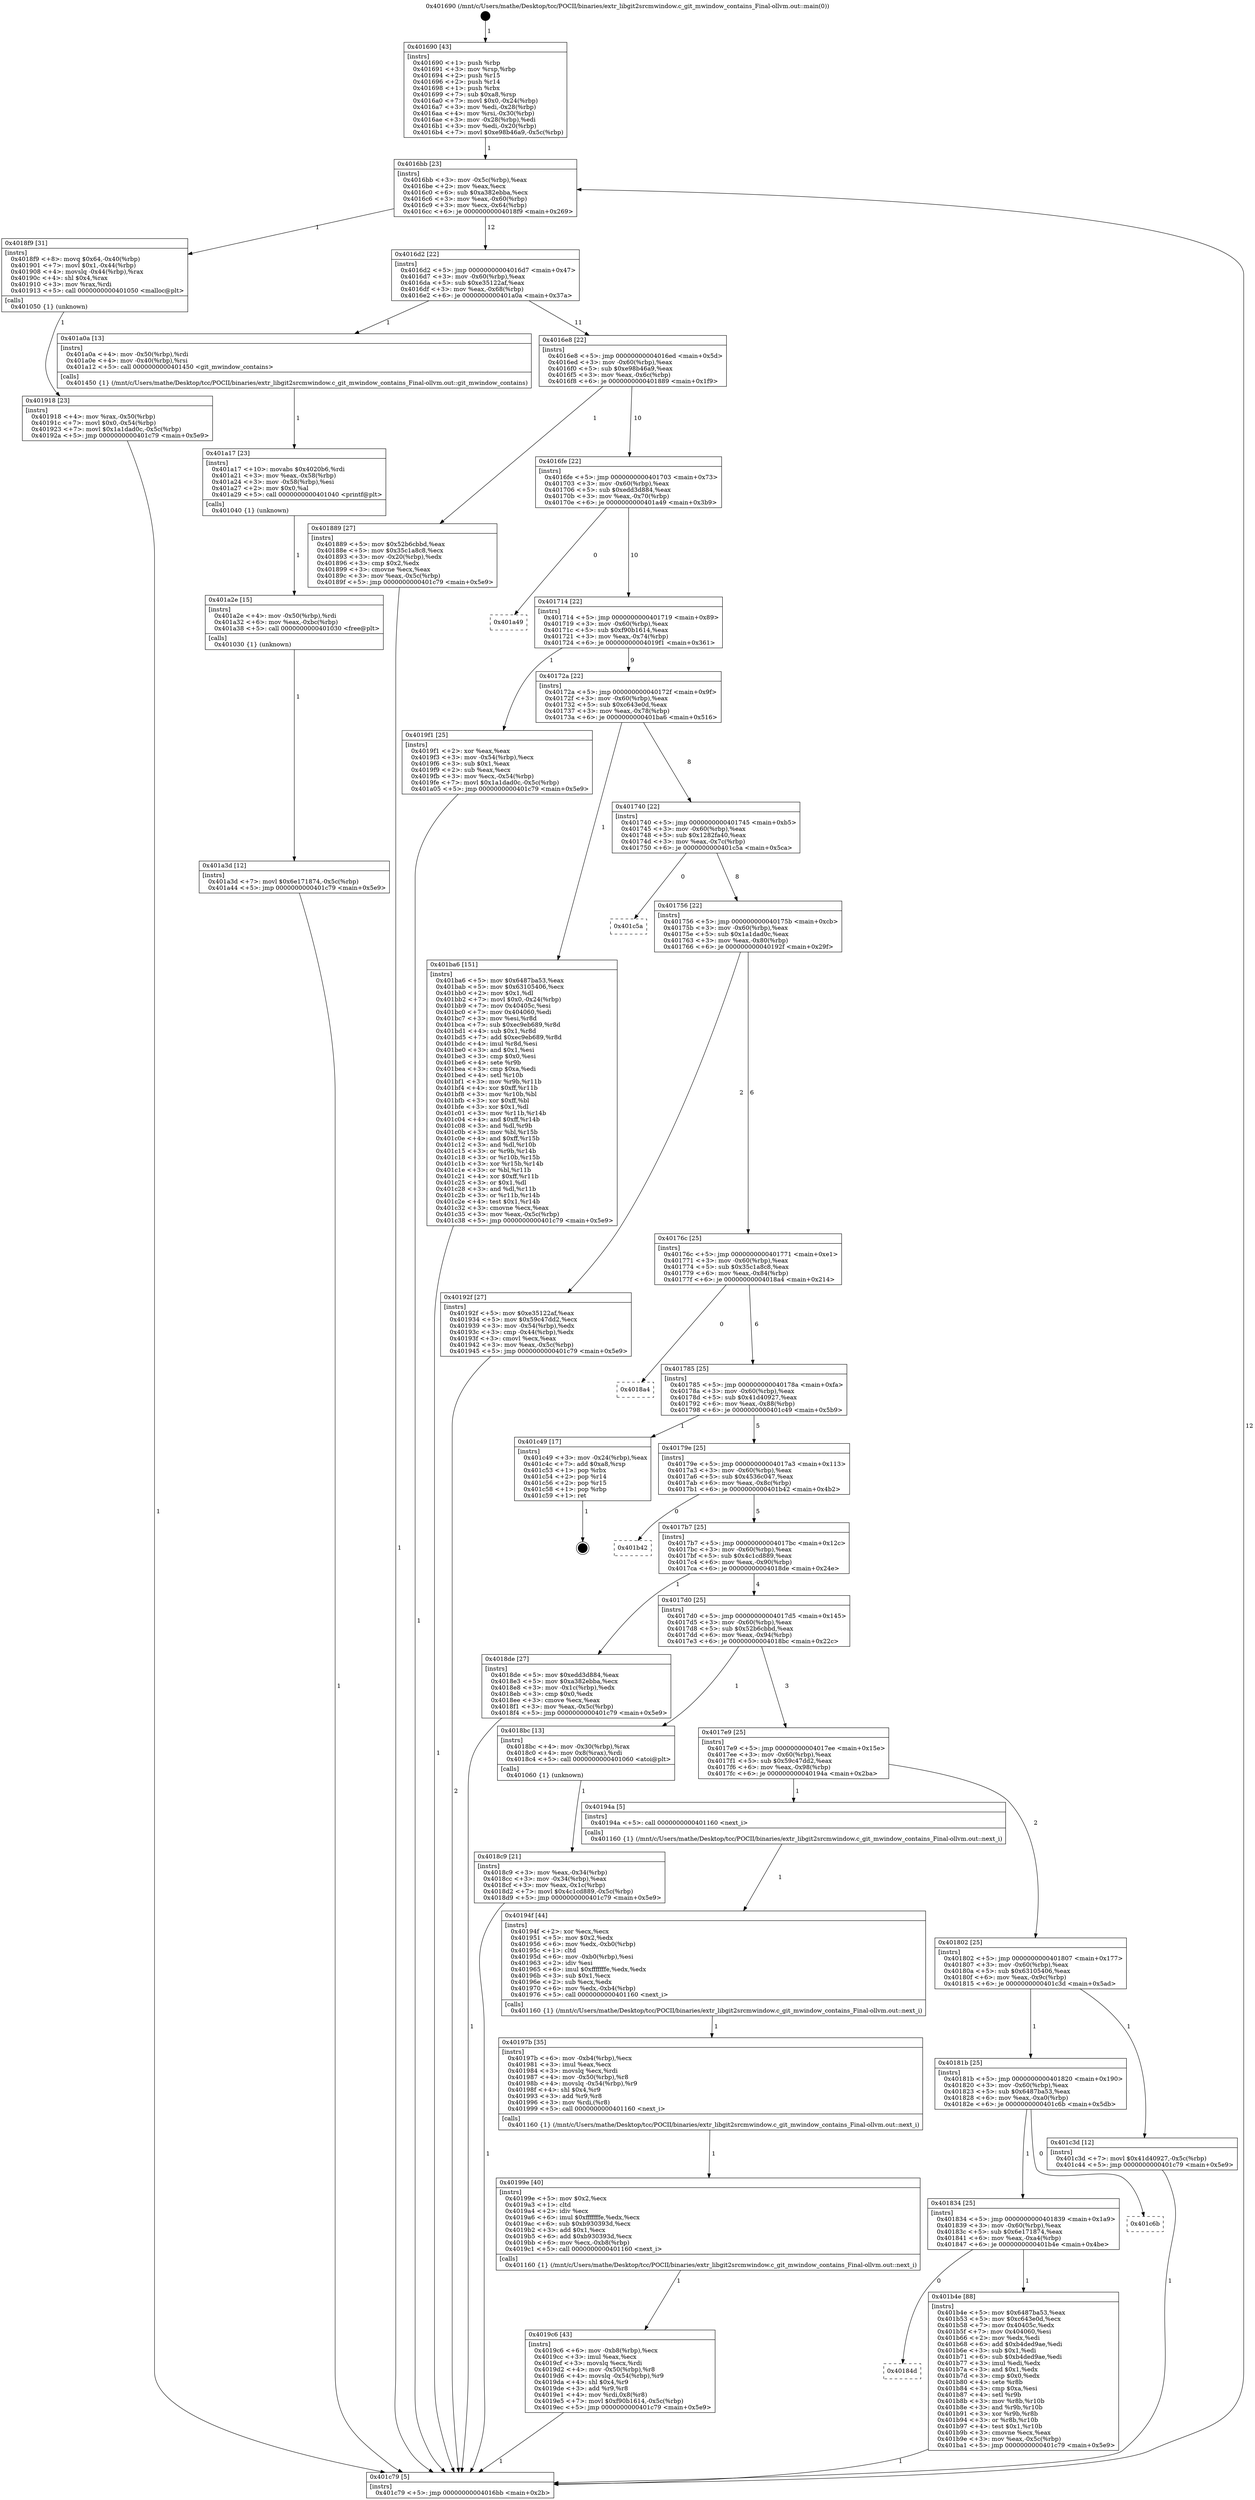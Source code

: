 digraph "0x401690" {
  label = "0x401690 (/mnt/c/Users/mathe/Desktop/tcc/POCII/binaries/extr_libgit2srcmwindow.c_git_mwindow_contains_Final-ollvm.out::main(0))"
  labelloc = "t"
  node[shape=record]

  Entry [label="",width=0.3,height=0.3,shape=circle,fillcolor=black,style=filled]
  "0x4016bb" [label="{
     0x4016bb [23]\l
     | [instrs]\l
     &nbsp;&nbsp;0x4016bb \<+3\>: mov -0x5c(%rbp),%eax\l
     &nbsp;&nbsp;0x4016be \<+2\>: mov %eax,%ecx\l
     &nbsp;&nbsp;0x4016c0 \<+6\>: sub $0xa382ebba,%ecx\l
     &nbsp;&nbsp;0x4016c6 \<+3\>: mov %eax,-0x60(%rbp)\l
     &nbsp;&nbsp;0x4016c9 \<+3\>: mov %ecx,-0x64(%rbp)\l
     &nbsp;&nbsp;0x4016cc \<+6\>: je 00000000004018f9 \<main+0x269\>\l
  }"]
  "0x4018f9" [label="{
     0x4018f9 [31]\l
     | [instrs]\l
     &nbsp;&nbsp;0x4018f9 \<+8\>: movq $0x64,-0x40(%rbp)\l
     &nbsp;&nbsp;0x401901 \<+7\>: movl $0x1,-0x44(%rbp)\l
     &nbsp;&nbsp;0x401908 \<+4\>: movslq -0x44(%rbp),%rax\l
     &nbsp;&nbsp;0x40190c \<+4\>: shl $0x4,%rax\l
     &nbsp;&nbsp;0x401910 \<+3\>: mov %rax,%rdi\l
     &nbsp;&nbsp;0x401913 \<+5\>: call 0000000000401050 \<malloc@plt\>\l
     | [calls]\l
     &nbsp;&nbsp;0x401050 \{1\} (unknown)\l
  }"]
  "0x4016d2" [label="{
     0x4016d2 [22]\l
     | [instrs]\l
     &nbsp;&nbsp;0x4016d2 \<+5\>: jmp 00000000004016d7 \<main+0x47\>\l
     &nbsp;&nbsp;0x4016d7 \<+3\>: mov -0x60(%rbp),%eax\l
     &nbsp;&nbsp;0x4016da \<+5\>: sub $0xe35122af,%eax\l
     &nbsp;&nbsp;0x4016df \<+3\>: mov %eax,-0x68(%rbp)\l
     &nbsp;&nbsp;0x4016e2 \<+6\>: je 0000000000401a0a \<main+0x37a\>\l
  }"]
  Exit [label="",width=0.3,height=0.3,shape=circle,fillcolor=black,style=filled,peripheries=2]
  "0x401a0a" [label="{
     0x401a0a [13]\l
     | [instrs]\l
     &nbsp;&nbsp;0x401a0a \<+4\>: mov -0x50(%rbp),%rdi\l
     &nbsp;&nbsp;0x401a0e \<+4\>: mov -0x40(%rbp),%rsi\l
     &nbsp;&nbsp;0x401a12 \<+5\>: call 0000000000401450 \<git_mwindow_contains\>\l
     | [calls]\l
     &nbsp;&nbsp;0x401450 \{1\} (/mnt/c/Users/mathe/Desktop/tcc/POCII/binaries/extr_libgit2srcmwindow.c_git_mwindow_contains_Final-ollvm.out::git_mwindow_contains)\l
  }"]
  "0x4016e8" [label="{
     0x4016e8 [22]\l
     | [instrs]\l
     &nbsp;&nbsp;0x4016e8 \<+5\>: jmp 00000000004016ed \<main+0x5d\>\l
     &nbsp;&nbsp;0x4016ed \<+3\>: mov -0x60(%rbp),%eax\l
     &nbsp;&nbsp;0x4016f0 \<+5\>: sub $0xe98b46a9,%eax\l
     &nbsp;&nbsp;0x4016f5 \<+3\>: mov %eax,-0x6c(%rbp)\l
     &nbsp;&nbsp;0x4016f8 \<+6\>: je 0000000000401889 \<main+0x1f9\>\l
  }"]
  "0x40184d" [label="{
     0x40184d\l
  }", style=dashed]
  "0x401889" [label="{
     0x401889 [27]\l
     | [instrs]\l
     &nbsp;&nbsp;0x401889 \<+5\>: mov $0x52b6cbbd,%eax\l
     &nbsp;&nbsp;0x40188e \<+5\>: mov $0x35c1a8c8,%ecx\l
     &nbsp;&nbsp;0x401893 \<+3\>: mov -0x20(%rbp),%edx\l
     &nbsp;&nbsp;0x401896 \<+3\>: cmp $0x2,%edx\l
     &nbsp;&nbsp;0x401899 \<+3\>: cmovne %ecx,%eax\l
     &nbsp;&nbsp;0x40189c \<+3\>: mov %eax,-0x5c(%rbp)\l
     &nbsp;&nbsp;0x40189f \<+5\>: jmp 0000000000401c79 \<main+0x5e9\>\l
  }"]
  "0x4016fe" [label="{
     0x4016fe [22]\l
     | [instrs]\l
     &nbsp;&nbsp;0x4016fe \<+5\>: jmp 0000000000401703 \<main+0x73\>\l
     &nbsp;&nbsp;0x401703 \<+3\>: mov -0x60(%rbp),%eax\l
     &nbsp;&nbsp;0x401706 \<+5\>: sub $0xedd3d884,%eax\l
     &nbsp;&nbsp;0x40170b \<+3\>: mov %eax,-0x70(%rbp)\l
     &nbsp;&nbsp;0x40170e \<+6\>: je 0000000000401a49 \<main+0x3b9\>\l
  }"]
  "0x401c79" [label="{
     0x401c79 [5]\l
     | [instrs]\l
     &nbsp;&nbsp;0x401c79 \<+5\>: jmp 00000000004016bb \<main+0x2b\>\l
  }"]
  "0x401690" [label="{
     0x401690 [43]\l
     | [instrs]\l
     &nbsp;&nbsp;0x401690 \<+1\>: push %rbp\l
     &nbsp;&nbsp;0x401691 \<+3\>: mov %rsp,%rbp\l
     &nbsp;&nbsp;0x401694 \<+2\>: push %r15\l
     &nbsp;&nbsp;0x401696 \<+2\>: push %r14\l
     &nbsp;&nbsp;0x401698 \<+1\>: push %rbx\l
     &nbsp;&nbsp;0x401699 \<+7\>: sub $0xa8,%rsp\l
     &nbsp;&nbsp;0x4016a0 \<+7\>: movl $0x0,-0x24(%rbp)\l
     &nbsp;&nbsp;0x4016a7 \<+3\>: mov %edi,-0x28(%rbp)\l
     &nbsp;&nbsp;0x4016aa \<+4\>: mov %rsi,-0x30(%rbp)\l
     &nbsp;&nbsp;0x4016ae \<+3\>: mov -0x28(%rbp),%edi\l
     &nbsp;&nbsp;0x4016b1 \<+3\>: mov %edi,-0x20(%rbp)\l
     &nbsp;&nbsp;0x4016b4 \<+7\>: movl $0xe98b46a9,-0x5c(%rbp)\l
  }"]
  "0x401b4e" [label="{
     0x401b4e [88]\l
     | [instrs]\l
     &nbsp;&nbsp;0x401b4e \<+5\>: mov $0x6487ba53,%eax\l
     &nbsp;&nbsp;0x401b53 \<+5\>: mov $0xc643e0d,%ecx\l
     &nbsp;&nbsp;0x401b58 \<+7\>: mov 0x40405c,%edx\l
     &nbsp;&nbsp;0x401b5f \<+7\>: mov 0x404060,%esi\l
     &nbsp;&nbsp;0x401b66 \<+2\>: mov %edx,%edi\l
     &nbsp;&nbsp;0x401b68 \<+6\>: add $0xb4ded9ae,%edi\l
     &nbsp;&nbsp;0x401b6e \<+3\>: sub $0x1,%edi\l
     &nbsp;&nbsp;0x401b71 \<+6\>: sub $0xb4ded9ae,%edi\l
     &nbsp;&nbsp;0x401b77 \<+3\>: imul %edi,%edx\l
     &nbsp;&nbsp;0x401b7a \<+3\>: and $0x1,%edx\l
     &nbsp;&nbsp;0x401b7d \<+3\>: cmp $0x0,%edx\l
     &nbsp;&nbsp;0x401b80 \<+4\>: sete %r8b\l
     &nbsp;&nbsp;0x401b84 \<+3\>: cmp $0xa,%esi\l
     &nbsp;&nbsp;0x401b87 \<+4\>: setl %r9b\l
     &nbsp;&nbsp;0x401b8b \<+3\>: mov %r8b,%r10b\l
     &nbsp;&nbsp;0x401b8e \<+3\>: and %r9b,%r10b\l
     &nbsp;&nbsp;0x401b91 \<+3\>: xor %r9b,%r8b\l
     &nbsp;&nbsp;0x401b94 \<+3\>: or %r8b,%r10b\l
     &nbsp;&nbsp;0x401b97 \<+4\>: test $0x1,%r10b\l
     &nbsp;&nbsp;0x401b9b \<+3\>: cmovne %ecx,%eax\l
     &nbsp;&nbsp;0x401b9e \<+3\>: mov %eax,-0x5c(%rbp)\l
     &nbsp;&nbsp;0x401ba1 \<+5\>: jmp 0000000000401c79 \<main+0x5e9\>\l
  }"]
  "0x401a49" [label="{
     0x401a49\l
  }", style=dashed]
  "0x401714" [label="{
     0x401714 [22]\l
     | [instrs]\l
     &nbsp;&nbsp;0x401714 \<+5\>: jmp 0000000000401719 \<main+0x89\>\l
     &nbsp;&nbsp;0x401719 \<+3\>: mov -0x60(%rbp),%eax\l
     &nbsp;&nbsp;0x40171c \<+5\>: sub $0xf90b1614,%eax\l
     &nbsp;&nbsp;0x401721 \<+3\>: mov %eax,-0x74(%rbp)\l
     &nbsp;&nbsp;0x401724 \<+6\>: je 00000000004019f1 \<main+0x361\>\l
  }"]
  "0x401834" [label="{
     0x401834 [25]\l
     | [instrs]\l
     &nbsp;&nbsp;0x401834 \<+5\>: jmp 0000000000401839 \<main+0x1a9\>\l
     &nbsp;&nbsp;0x401839 \<+3\>: mov -0x60(%rbp),%eax\l
     &nbsp;&nbsp;0x40183c \<+5\>: sub $0x6e171874,%eax\l
     &nbsp;&nbsp;0x401841 \<+6\>: mov %eax,-0xa4(%rbp)\l
     &nbsp;&nbsp;0x401847 \<+6\>: je 0000000000401b4e \<main+0x4be\>\l
  }"]
  "0x4019f1" [label="{
     0x4019f1 [25]\l
     | [instrs]\l
     &nbsp;&nbsp;0x4019f1 \<+2\>: xor %eax,%eax\l
     &nbsp;&nbsp;0x4019f3 \<+3\>: mov -0x54(%rbp),%ecx\l
     &nbsp;&nbsp;0x4019f6 \<+3\>: sub $0x1,%eax\l
     &nbsp;&nbsp;0x4019f9 \<+2\>: sub %eax,%ecx\l
     &nbsp;&nbsp;0x4019fb \<+3\>: mov %ecx,-0x54(%rbp)\l
     &nbsp;&nbsp;0x4019fe \<+7\>: movl $0x1a1dad0c,-0x5c(%rbp)\l
     &nbsp;&nbsp;0x401a05 \<+5\>: jmp 0000000000401c79 \<main+0x5e9\>\l
  }"]
  "0x40172a" [label="{
     0x40172a [22]\l
     | [instrs]\l
     &nbsp;&nbsp;0x40172a \<+5\>: jmp 000000000040172f \<main+0x9f\>\l
     &nbsp;&nbsp;0x40172f \<+3\>: mov -0x60(%rbp),%eax\l
     &nbsp;&nbsp;0x401732 \<+5\>: sub $0xc643e0d,%eax\l
     &nbsp;&nbsp;0x401737 \<+3\>: mov %eax,-0x78(%rbp)\l
     &nbsp;&nbsp;0x40173a \<+6\>: je 0000000000401ba6 \<main+0x516\>\l
  }"]
  "0x401c6b" [label="{
     0x401c6b\l
  }", style=dashed]
  "0x401ba6" [label="{
     0x401ba6 [151]\l
     | [instrs]\l
     &nbsp;&nbsp;0x401ba6 \<+5\>: mov $0x6487ba53,%eax\l
     &nbsp;&nbsp;0x401bab \<+5\>: mov $0x63105406,%ecx\l
     &nbsp;&nbsp;0x401bb0 \<+2\>: mov $0x1,%dl\l
     &nbsp;&nbsp;0x401bb2 \<+7\>: movl $0x0,-0x24(%rbp)\l
     &nbsp;&nbsp;0x401bb9 \<+7\>: mov 0x40405c,%esi\l
     &nbsp;&nbsp;0x401bc0 \<+7\>: mov 0x404060,%edi\l
     &nbsp;&nbsp;0x401bc7 \<+3\>: mov %esi,%r8d\l
     &nbsp;&nbsp;0x401bca \<+7\>: sub $0xec9eb689,%r8d\l
     &nbsp;&nbsp;0x401bd1 \<+4\>: sub $0x1,%r8d\l
     &nbsp;&nbsp;0x401bd5 \<+7\>: add $0xec9eb689,%r8d\l
     &nbsp;&nbsp;0x401bdc \<+4\>: imul %r8d,%esi\l
     &nbsp;&nbsp;0x401be0 \<+3\>: and $0x1,%esi\l
     &nbsp;&nbsp;0x401be3 \<+3\>: cmp $0x0,%esi\l
     &nbsp;&nbsp;0x401be6 \<+4\>: sete %r9b\l
     &nbsp;&nbsp;0x401bea \<+3\>: cmp $0xa,%edi\l
     &nbsp;&nbsp;0x401bed \<+4\>: setl %r10b\l
     &nbsp;&nbsp;0x401bf1 \<+3\>: mov %r9b,%r11b\l
     &nbsp;&nbsp;0x401bf4 \<+4\>: xor $0xff,%r11b\l
     &nbsp;&nbsp;0x401bf8 \<+3\>: mov %r10b,%bl\l
     &nbsp;&nbsp;0x401bfb \<+3\>: xor $0xff,%bl\l
     &nbsp;&nbsp;0x401bfe \<+3\>: xor $0x1,%dl\l
     &nbsp;&nbsp;0x401c01 \<+3\>: mov %r11b,%r14b\l
     &nbsp;&nbsp;0x401c04 \<+4\>: and $0xff,%r14b\l
     &nbsp;&nbsp;0x401c08 \<+3\>: and %dl,%r9b\l
     &nbsp;&nbsp;0x401c0b \<+3\>: mov %bl,%r15b\l
     &nbsp;&nbsp;0x401c0e \<+4\>: and $0xff,%r15b\l
     &nbsp;&nbsp;0x401c12 \<+3\>: and %dl,%r10b\l
     &nbsp;&nbsp;0x401c15 \<+3\>: or %r9b,%r14b\l
     &nbsp;&nbsp;0x401c18 \<+3\>: or %r10b,%r15b\l
     &nbsp;&nbsp;0x401c1b \<+3\>: xor %r15b,%r14b\l
     &nbsp;&nbsp;0x401c1e \<+3\>: or %bl,%r11b\l
     &nbsp;&nbsp;0x401c21 \<+4\>: xor $0xff,%r11b\l
     &nbsp;&nbsp;0x401c25 \<+3\>: or $0x1,%dl\l
     &nbsp;&nbsp;0x401c28 \<+3\>: and %dl,%r11b\l
     &nbsp;&nbsp;0x401c2b \<+3\>: or %r11b,%r14b\l
     &nbsp;&nbsp;0x401c2e \<+4\>: test $0x1,%r14b\l
     &nbsp;&nbsp;0x401c32 \<+3\>: cmovne %ecx,%eax\l
     &nbsp;&nbsp;0x401c35 \<+3\>: mov %eax,-0x5c(%rbp)\l
     &nbsp;&nbsp;0x401c38 \<+5\>: jmp 0000000000401c79 \<main+0x5e9\>\l
  }"]
  "0x401740" [label="{
     0x401740 [22]\l
     | [instrs]\l
     &nbsp;&nbsp;0x401740 \<+5\>: jmp 0000000000401745 \<main+0xb5\>\l
     &nbsp;&nbsp;0x401745 \<+3\>: mov -0x60(%rbp),%eax\l
     &nbsp;&nbsp;0x401748 \<+5\>: sub $0x1282fa40,%eax\l
     &nbsp;&nbsp;0x40174d \<+3\>: mov %eax,-0x7c(%rbp)\l
     &nbsp;&nbsp;0x401750 \<+6\>: je 0000000000401c5a \<main+0x5ca\>\l
  }"]
  "0x40181b" [label="{
     0x40181b [25]\l
     | [instrs]\l
     &nbsp;&nbsp;0x40181b \<+5\>: jmp 0000000000401820 \<main+0x190\>\l
     &nbsp;&nbsp;0x401820 \<+3\>: mov -0x60(%rbp),%eax\l
     &nbsp;&nbsp;0x401823 \<+5\>: sub $0x6487ba53,%eax\l
     &nbsp;&nbsp;0x401828 \<+6\>: mov %eax,-0xa0(%rbp)\l
     &nbsp;&nbsp;0x40182e \<+6\>: je 0000000000401c6b \<main+0x5db\>\l
  }"]
  "0x401c5a" [label="{
     0x401c5a\l
  }", style=dashed]
  "0x401756" [label="{
     0x401756 [22]\l
     | [instrs]\l
     &nbsp;&nbsp;0x401756 \<+5\>: jmp 000000000040175b \<main+0xcb\>\l
     &nbsp;&nbsp;0x40175b \<+3\>: mov -0x60(%rbp),%eax\l
     &nbsp;&nbsp;0x40175e \<+5\>: sub $0x1a1dad0c,%eax\l
     &nbsp;&nbsp;0x401763 \<+3\>: mov %eax,-0x80(%rbp)\l
     &nbsp;&nbsp;0x401766 \<+6\>: je 000000000040192f \<main+0x29f\>\l
  }"]
  "0x401c3d" [label="{
     0x401c3d [12]\l
     | [instrs]\l
     &nbsp;&nbsp;0x401c3d \<+7\>: movl $0x41d40927,-0x5c(%rbp)\l
     &nbsp;&nbsp;0x401c44 \<+5\>: jmp 0000000000401c79 \<main+0x5e9\>\l
  }"]
  "0x40192f" [label="{
     0x40192f [27]\l
     | [instrs]\l
     &nbsp;&nbsp;0x40192f \<+5\>: mov $0xe35122af,%eax\l
     &nbsp;&nbsp;0x401934 \<+5\>: mov $0x59c47dd2,%ecx\l
     &nbsp;&nbsp;0x401939 \<+3\>: mov -0x54(%rbp),%edx\l
     &nbsp;&nbsp;0x40193c \<+3\>: cmp -0x44(%rbp),%edx\l
     &nbsp;&nbsp;0x40193f \<+3\>: cmovl %ecx,%eax\l
     &nbsp;&nbsp;0x401942 \<+3\>: mov %eax,-0x5c(%rbp)\l
     &nbsp;&nbsp;0x401945 \<+5\>: jmp 0000000000401c79 \<main+0x5e9\>\l
  }"]
  "0x40176c" [label="{
     0x40176c [25]\l
     | [instrs]\l
     &nbsp;&nbsp;0x40176c \<+5\>: jmp 0000000000401771 \<main+0xe1\>\l
     &nbsp;&nbsp;0x401771 \<+3\>: mov -0x60(%rbp),%eax\l
     &nbsp;&nbsp;0x401774 \<+5\>: sub $0x35c1a8c8,%eax\l
     &nbsp;&nbsp;0x401779 \<+6\>: mov %eax,-0x84(%rbp)\l
     &nbsp;&nbsp;0x40177f \<+6\>: je 00000000004018a4 \<main+0x214\>\l
  }"]
  "0x401a3d" [label="{
     0x401a3d [12]\l
     | [instrs]\l
     &nbsp;&nbsp;0x401a3d \<+7\>: movl $0x6e171874,-0x5c(%rbp)\l
     &nbsp;&nbsp;0x401a44 \<+5\>: jmp 0000000000401c79 \<main+0x5e9\>\l
  }"]
  "0x4018a4" [label="{
     0x4018a4\l
  }", style=dashed]
  "0x401785" [label="{
     0x401785 [25]\l
     | [instrs]\l
     &nbsp;&nbsp;0x401785 \<+5\>: jmp 000000000040178a \<main+0xfa\>\l
     &nbsp;&nbsp;0x40178a \<+3\>: mov -0x60(%rbp),%eax\l
     &nbsp;&nbsp;0x40178d \<+5\>: sub $0x41d40927,%eax\l
     &nbsp;&nbsp;0x401792 \<+6\>: mov %eax,-0x88(%rbp)\l
     &nbsp;&nbsp;0x401798 \<+6\>: je 0000000000401c49 \<main+0x5b9\>\l
  }"]
  "0x401a2e" [label="{
     0x401a2e [15]\l
     | [instrs]\l
     &nbsp;&nbsp;0x401a2e \<+4\>: mov -0x50(%rbp),%rdi\l
     &nbsp;&nbsp;0x401a32 \<+6\>: mov %eax,-0xbc(%rbp)\l
     &nbsp;&nbsp;0x401a38 \<+5\>: call 0000000000401030 \<free@plt\>\l
     | [calls]\l
     &nbsp;&nbsp;0x401030 \{1\} (unknown)\l
  }"]
  "0x401c49" [label="{
     0x401c49 [17]\l
     | [instrs]\l
     &nbsp;&nbsp;0x401c49 \<+3\>: mov -0x24(%rbp),%eax\l
     &nbsp;&nbsp;0x401c4c \<+7\>: add $0xa8,%rsp\l
     &nbsp;&nbsp;0x401c53 \<+1\>: pop %rbx\l
     &nbsp;&nbsp;0x401c54 \<+2\>: pop %r14\l
     &nbsp;&nbsp;0x401c56 \<+2\>: pop %r15\l
     &nbsp;&nbsp;0x401c58 \<+1\>: pop %rbp\l
     &nbsp;&nbsp;0x401c59 \<+1\>: ret\l
  }"]
  "0x40179e" [label="{
     0x40179e [25]\l
     | [instrs]\l
     &nbsp;&nbsp;0x40179e \<+5\>: jmp 00000000004017a3 \<main+0x113\>\l
     &nbsp;&nbsp;0x4017a3 \<+3\>: mov -0x60(%rbp),%eax\l
     &nbsp;&nbsp;0x4017a6 \<+5\>: sub $0x4536c047,%eax\l
     &nbsp;&nbsp;0x4017ab \<+6\>: mov %eax,-0x8c(%rbp)\l
     &nbsp;&nbsp;0x4017b1 \<+6\>: je 0000000000401b42 \<main+0x4b2\>\l
  }"]
  "0x401a17" [label="{
     0x401a17 [23]\l
     | [instrs]\l
     &nbsp;&nbsp;0x401a17 \<+10\>: movabs $0x4020b6,%rdi\l
     &nbsp;&nbsp;0x401a21 \<+3\>: mov %eax,-0x58(%rbp)\l
     &nbsp;&nbsp;0x401a24 \<+3\>: mov -0x58(%rbp),%esi\l
     &nbsp;&nbsp;0x401a27 \<+2\>: mov $0x0,%al\l
     &nbsp;&nbsp;0x401a29 \<+5\>: call 0000000000401040 \<printf@plt\>\l
     | [calls]\l
     &nbsp;&nbsp;0x401040 \{1\} (unknown)\l
  }"]
  "0x401b42" [label="{
     0x401b42\l
  }", style=dashed]
  "0x4017b7" [label="{
     0x4017b7 [25]\l
     | [instrs]\l
     &nbsp;&nbsp;0x4017b7 \<+5\>: jmp 00000000004017bc \<main+0x12c\>\l
     &nbsp;&nbsp;0x4017bc \<+3\>: mov -0x60(%rbp),%eax\l
     &nbsp;&nbsp;0x4017bf \<+5\>: sub $0x4c1cd889,%eax\l
     &nbsp;&nbsp;0x4017c4 \<+6\>: mov %eax,-0x90(%rbp)\l
     &nbsp;&nbsp;0x4017ca \<+6\>: je 00000000004018de \<main+0x24e\>\l
  }"]
  "0x4019c6" [label="{
     0x4019c6 [43]\l
     | [instrs]\l
     &nbsp;&nbsp;0x4019c6 \<+6\>: mov -0xb8(%rbp),%ecx\l
     &nbsp;&nbsp;0x4019cc \<+3\>: imul %eax,%ecx\l
     &nbsp;&nbsp;0x4019cf \<+3\>: movslq %ecx,%rdi\l
     &nbsp;&nbsp;0x4019d2 \<+4\>: mov -0x50(%rbp),%r8\l
     &nbsp;&nbsp;0x4019d6 \<+4\>: movslq -0x54(%rbp),%r9\l
     &nbsp;&nbsp;0x4019da \<+4\>: shl $0x4,%r9\l
     &nbsp;&nbsp;0x4019de \<+3\>: add %r9,%r8\l
     &nbsp;&nbsp;0x4019e1 \<+4\>: mov %rdi,0x8(%r8)\l
     &nbsp;&nbsp;0x4019e5 \<+7\>: movl $0xf90b1614,-0x5c(%rbp)\l
     &nbsp;&nbsp;0x4019ec \<+5\>: jmp 0000000000401c79 \<main+0x5e9\>\l
  }"]
  "0x4018de" [label="{
     0x4018de [27]\l
     | [instrs]\l
     &nbsp;&nbsp;0x4018de \<+5\>: mov $0xedd3d884,%eax\l
     &nbsp;&nbsp;0x4018e3 \<+5\>: mov $0xa382ebba,%ecx\l
     &nbsp;&nbsp;0x4018e8 \<+3\>: mov -0x1c(%rbp),%edx\l
     &nbsp;&nbsp;0x4018eb \<+3\>: cmp $0x0,%edx\l
     &nbsp;&nbsp;0x4018ee \<+3\>: cmove %ecx,%eax\l
     &nbsp;&nbsp;0x4018f1 \<+3\>: mov %eax,-0x5c(%rbp)\l
     &nbsp;&nbsp;0x4018f4 \<+5\>: jmp 0000000000401c79 \<main+0x5e9\>\l
  }"]
  "0x4017d0" [label="{
     0x4017d0 [25]\l
     | [instrs]\l
     &nbsp;&nbsp;0x4017d0 \<+5\>: jmp 00000000004017d5 \<main+0x145\>\l
     &nbsp;&nbsp;0x4017d5 \<+3\>: mov -0x60(%rbp),%eax\l
     &nbsp;&nbsp;0x4017d8 \<+5\>: sub $0x52b6cbbd,%eax\l
     &nbsp;&nbsp;0x4017dd \<+6\>: mov %eax,-0x94(%rbp)\l
     &nbsp;&nbsp;0x4017e3 \<+6\>: je 00000000004018bc \<main+0x22c\>\l
  }"]
  "0x40199e" [label="{
     0x40199e [40]\l
     | [instrs]\l
     &nbsp;&nbsp;0x40199e \<+5\>: mov $0x2,%ecx\l
     &nbsp;&nbsp;0x4019a3 \<+1\>: cltd\l
     &nbsp;&nbsp;0x4019a4 \<+2\>: idiv %ecx\l
     &nbsp;&nbsp;0x4019a6 \<+6\>: imul $0xfffffffe,%edx,%ecx\l
     &nbsp;&nbsp;0x4019ac \<+6\>: sub $0xb930393d,%ecx\l
     &nbsp;&nbsp;0x4019b2 \<+3\>: add $0x1,%ecx\l
     &nbsp;&nbsp;0x4019b5 \<+6\>: add $0xb930393d,%ecx\l
     &nbsp;&nbsp;0x4019bb \<+6\>: mov %ecx,-0xb8(%rbp)\l
     &nbsp;&nbsp;0x4019c1 \<+5\>: call 0000000000401160 \<next_i\>\l
     | [calls]\l
     &nbsp;&nbsp;0x401160 \{1\} (/mnt/c/Users/mathe/Desktop/tcc/POCII/binaries/extr_libgit2srcmwindow.c_git_mwindow_contains_Final-ollvm.out::next_i)\l
  }"]
  "0x4018bc" [label="{
     0x4018bc [13]\l
     | [instrs]\l
     &nbsp;&nbsp;0x4018bc \<+4\>: mov -0x30(%rbp),%rax\l
     &nbsp;&nbsp;0x4018c0 \<+4\>: mov 0x8(%rax),%rdi\l
     &nbsp;&nbsp;0x4018c4 \<+5\>: call 0000000000401060 \<atoi@plt\>\l
     | [calls]\l
     &nbsp;&nbsp;0x401060 \{1\} (unknown)\l
  }"]
  "0x4017e9" [label="{
     0x4017e9 [25]\l
     | [instrs]\l
     &nbsp;&nbsp;0x4017e9 \<+5\>: jmp 00000000004017ee \<main+0x15e\>\l
     &nbsp;&nbsp;0x4017ee \<+3\>: mov -0x60(%rbp),%eax\l
     &nbsp;&nbsp;0x4017f1 \<+5\>: sub $0x59c47dd2,%eax\l
     &nbsp;&nbsp;0x4017f6 \<+6\>: mov %eax,-0x98(%rbp)\l
     &nbsp;&nbsp;0x4017fc \<+6\>: je 000000000040194a \<main+0x2ba\>\l
  }"]
  "0x4018c9" [label="{
     0x4018c9 [21]\l
     | [instrs]\l
     &nbsp;&nbsp;0x4018c9 \<+3\>: mov %eax,-0x34(%rbp)\l
     &nbsp;&nbsp;0x4018cc \<+3\>: mov -0x34(%rbp),%eax\l
     &nbsp;&nbsp;0x4018cf \<+3\>: mov %eax,-0x1c(%rbp)\l
     &nbsp;&nbsp;0x4018d2 \<+7\>: movl $0x4c1cd889,-0x5c(%rbp)\l
     &nbsp;&nbsp;0x4018d9 \<+5\>: jmp 0000000000401c79 \<main+0x5e9\>\l
  }"]
  "0x401918" [label="{
     0x401918 [23]\l
     | [instrs]\l
     &nbsp;&nbsp;0x401918 \<+4\>: mov %rax,-0x50(%rbp)\l
     &nbsp;&nbsp;0x40191c \<+7\>: movl $0x0,-0x54(%rbp)\l
     &nbsp;&nbsp;0x401923 \<+7\>: movl $0x1a1dad0c,-0x5c(%rbp)\l
     &nbsp;&nbsp;0x40192a \<+5\>: jmp 0000000000401c79 \<main+0x5e9\>\l
  }"]
  "0x40197b" [label="{
     0x40197b [35]\l
     | [instrs]\l
     &nbsp;&nbsp;0x40197b \<+6\>: mov -0xb4(%rbp),%ecx\l
     &nbsp;&nbsp;0x401981 \<+3\>: imul %eax,%ecx\l
     &nbsp;&nbsp;0x401984 \<+3\>: movslq %ecx,%rdi\l
     &nbsp;&nbsp;0x401987 \<+4\>: mov -0x50(%rbp),%r8\l
     &nbsp;&nbsp;0x40198b \<+4\>: movslq -0x54(%rbp),%r9\l
     &nbsp;&nbsp;0x40198f \<+4\>: shl $0x4,%r9\l
     &nbsp;&nbsp;0x401993 \<+3\>: add %r9,%r8\l
     &nbsp;&nbsp;0x401996 \<+3\>: mov %rdi,(%r8)\l
     &nbsp;&nbsp;0x401999 \<+5\>: call 0000000000401160 \<next_i\>\l
     | [calls]\l
     &nbsp;&nbsp;0x401160 \{1\} (/mnt/c/Users/mathe/Desktop/tcc/POCII/binaries/extr_libgit2srcmwindow.c_git_mwindow_contains_Final-ollvm.out::next_i)\l
  }"]
  "0x40194a" [label="{
     0x40194a [5]\l
     | [instrs]\l
     &nbsp;&nbsp;0x40194a \<+5\>: call 0000000000401160 \<next_i\>\l
     | [calls]\l
     &nbsp;&nbsp;0x401160 \{1\} (/mnt/c/Users/mathe/Desktop/tcc/POCII/binaries/extr_libgit2srcmwindow.c_git_mwindow_contains_Final-ollvm.out::next_i)\l
  }"]
  "0x401802" [label="{
     0x401802 [25]\l
     | [instrs]\l
     &nbsp;&nbsp;0x401802 \<+5\>: jmp 0000000000401807 \<main+0x177\>\l
     &nbsp;&nbsp;0x401807 \<+3\>: mov -0x60(%rbp),%eax\l
     &nbsp;&nbsp;0x40180a \<+5\>: sub $0x63105406,%eax\l
     &nbsp;&nbsp;0x40180f \<+6\>: mov %eax,-0x9c(%rbp)\l
     &nbsp;&nbsp;0x401815 \<+6\>: je 0000000000401c3d \<main+0x5ad\>\l
  }"]
  "0x40194f" [label="{
     0x40194f [44]\l
     | [instrs]\l
     &nbsp;&nbsp;0x40194f \<+2\>: xor %ecx,%ecx\l
     &nbsp;&nbsp;0x401951 \<+5\>: mov $0x2,%edx\l
     &nbsp;&nbsp;0x401956 \<+6\>: mov %edx,-0xb0(%rbp)\l
     &nbsp;&nbsp;0x40195c \<+1\>: cltd\l
     &nbsp;&nbsp;0x40195d \<+6\>: mov -0xb0(%rbp),%esi\l
     &nbsp;&nbsp;0x401963 \<+2\>: idiv %esi\l
     &nbsp;&nbsp;0x401965 \<+6\>: imul $0xfffffffe,%edx,%edx\l
     &nbsp;&nbsp;0x40196b \<+3\>: sub $0x1,%ecx\l
     &nbsp;&nbsp;0x40196e \<+2\>: sub %ecx,%edx\l
     &nbsp;&nbsp;0x401970 \<+6\>: mov %edx,-0xb4(%rbp)\l
     &nbsp;&nbsp;0x401976 \<+5\>: call 0000000000401160 \<next_i\>\l
     | [calls]\l
     &nbsp;&nbsp;0x401160 \{1\} (/mnt/c/Users/mathe/Desktop/tcc/POCII/binaries/extr_libgit2srcmwindow.c_git_mwindow_contains_Final-ollvm.out::next_i)\l
  }"]
  Entry -> "0x401690" [label=" 1"]
  "0x4016bb" -> "0x4018f9" [label=" 1"]
  "0x4016bb" -> "0x4016d2" [label=" 12"]
  "0x401c49" -> Exit [label=" 1"]
  "0x4016d2" -> "0x401a0a" [label=" 1"]
  "0x4016d2" -> "0x4016e8" [label=" 11"]
  "0x401c3d" -> "0x401c79" [label=" 1"]
  "0x4016e8" -> "0x401889" [label=" 1"]
  "0x4016e8" -> "0x4016fe" [label=" 10"]
  "0x401889" -> "0x401c79" [label=" 1"]
  "0x401690" -> "0x4016bb" [label=" 1"]
  "0x401c79" -> "0x4016bb" [label=" 12"]
  "0x401ba6" -> "0x401c79" [label=" 1"]
  "0x4016fe" -> "0x401a49" [label=" 0"]
  "0x4016fe" -> "0x401714" [label=" 10"]
  "0x401b4e" -> "0x401c79" [label=" 1"]
  "0x401714" -> "0x4019f1" [label=" 1"]
  "0x401714" -> "0x40172a" [label=" 9"]
  "0x401834" -> "0x401b4e" [label=" 1"]
  "0x40172a" -> "0x401ba6" [label=" 1"]
  "0x40172a" -> "0x401740" [label=" 8"]
  "0x401834" -> "0x40184d" [label=" 0"]
  "0x401740" -> "0x401c5a" [label=" 0"]
  "0x401740" -> "0x401756" [label=" 8"]
  "0x40181b" -> "0x401c6b" [label=" 0"]
  "0x401756" -> "0x40192f" [label=" 2"]
  "0x401756" -> "0x40176c" [label=" 6"]
  "0x40181b" -> "0x401834" [label=" 1"]
  "0x40176c" -> "0x4018a4" [label=" 0"]
  "0x40176c" -> "0x401785" [label=" 6"]
  "0x401802" -> "0x401c3d" [label=" 1"]
  "0x401785" -> "0x401c49" [label=" 1"]
  "0x401785" -> "0x40179e" [label=" 5"]
  "0x401802" -> "0x40181b" [label=" 1"]
  "0x40179e" -> "0x401b42" [label=" 0"]
  "0x40179e" -> "0x4017b7" [label=" 5"]
  "0x401a3d" -> "0x401c79" [label=" 1"]
  "0x4017b7" -> "0x4018de" [label=" 1"]
  "0x4017b7" -> "0x4017d0" [label=" 4"]
  "0x401a2e" -> "0x401a3d" [label=" 1"]
  "0x4017d0" -> "0x4018bc" [label=" 1"]
  "0x4017d0" -> "0x4017e9" [label=" 3"]
  "0x4018bc" -> "0x4018c9" [label=" 1"]
  "0x4018c9" -> "0x401c79" [label=" 1"]
  "0x4018de" -> "0x401c79" [label=" 1"]
  "0x4018f9" -> "0x401918" [label=" 1"]
  "0x401918" -> "0x401c79" [label=" 1"]
  "0x40192f" -> "0x401c79" [label=" 2"]
  "0x401a17" -> "0x401a2e" [label=" 1"]
  "0x4017e9" -> "0x40194a" [label=" 1"]
  "0x4017e9" -> "0x401802" [label=" 2"]
  "0x40194a" -> "0x40194f" [label=" 1"]
  "0x40194f" -> "0x40197b" [label=" 1"]
  "0x40197b" -> "0x40199e" [label=" 1"]
  "0x40199e" -> "0x4019c6" [label=" 1"]
  "0x4019c6" -> "0x401c79" [label=" 1"]
  "0x4019f1" -> "0x401c79" [label=" 1"]
  "0x401a0a" -> "0x401a17" [label=" 1"]
}
